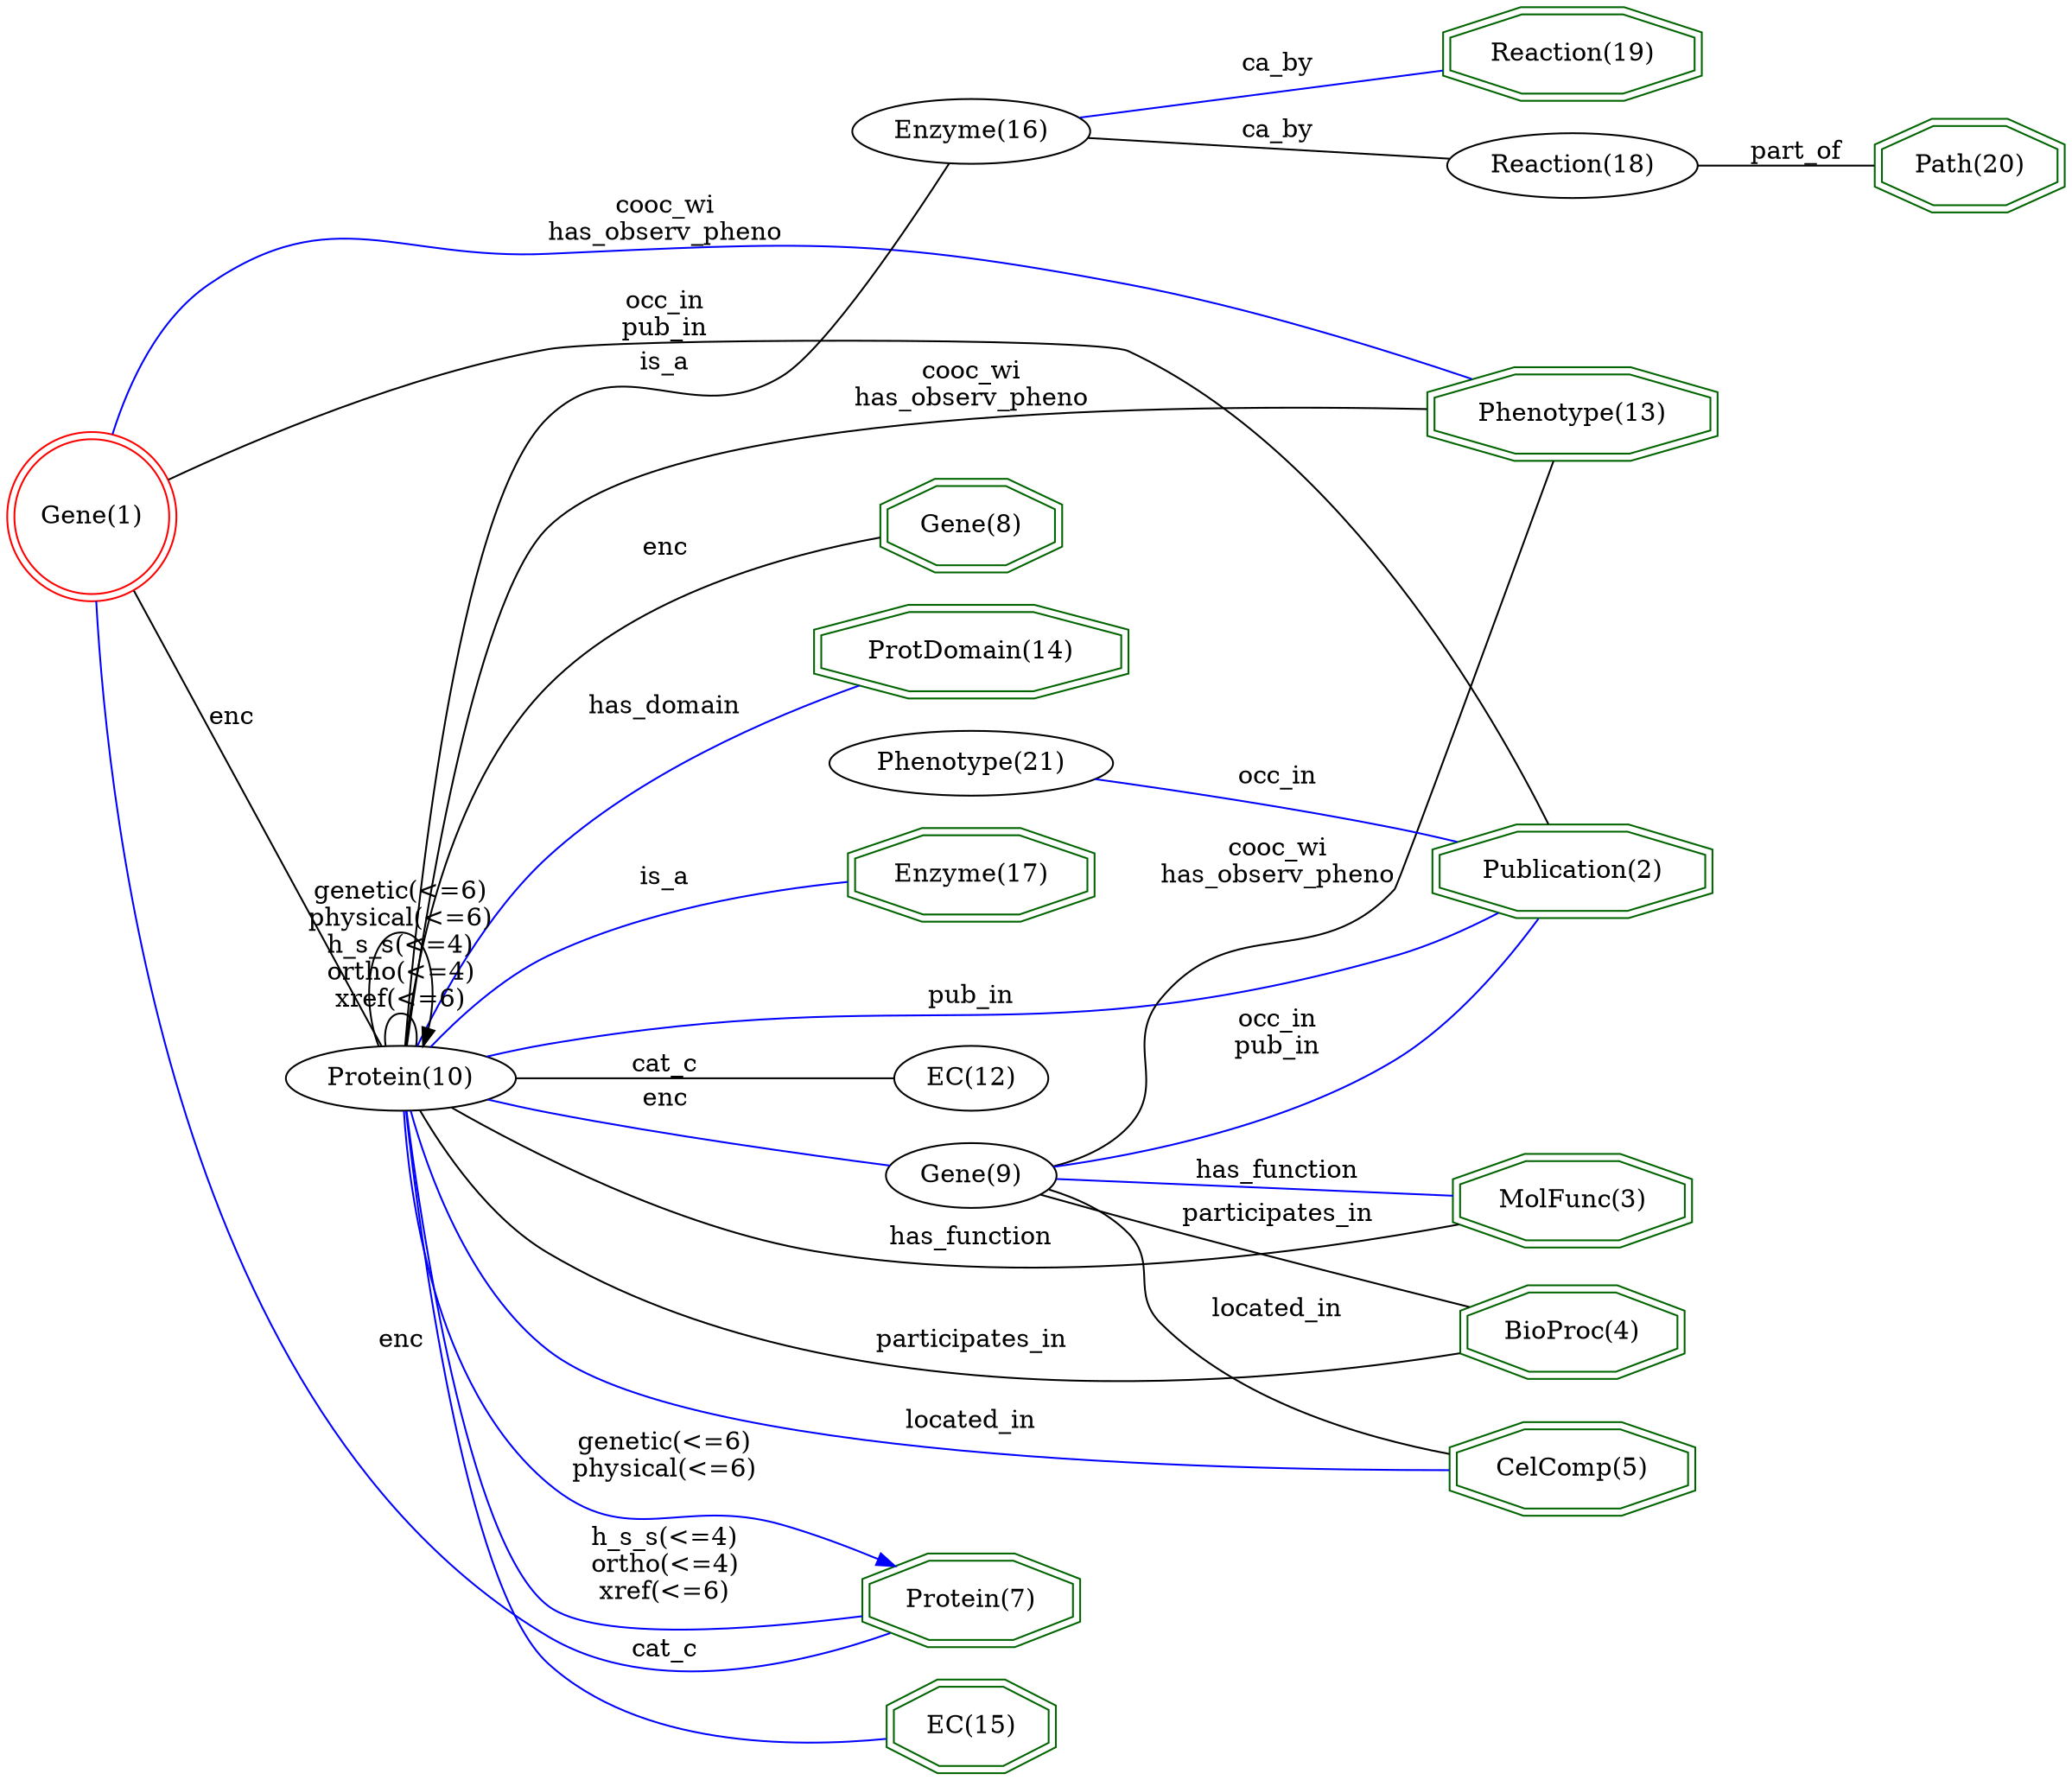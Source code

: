 digraph {
	graph [_draw_="c 9 -#fffffe00 C 7 -#ffffff P 4 0 0 0 930 992.95 930 992.95 0 ",
		bb="0,0,992.95,930",
		dpi=96,
		rankdir=LR,
		xdotversion=1.7
	];
	node [label="\N"];
	"Path(20)"	[_draw_="c 7 -#006400 p 8 988.86 842.54 988.86 857.46 963.19 868 926.89 868 901.23 857.46 901.23 842.54 926.89 832 963.19 832 c 7 -#006400 \
p 8 992.85 839.86 992.85 860.14 963.98 872 926.11 872 897.23 860.14 897.23 839.86 926.11 828 963.98 828 ",
		_ldraw_="F 14 11 -Times-Roman c 7 -#000000 T 945.04 845.8 0 48.21 8 -Path(20) ",
		color=darkgreen,
		height=0.61111,
		pos="945.04,850",
		shape=doubleoctagon,
		width=1.3307];
	"Reaction(19)"	[_draw_="c 7 -#006400 p 8 810.24 900.54 810.24 915.46 774.61 926 724.22 926 688.59 915.46 688.59 900.54 724.22 890 774.61 890 c 7 -#006400 \
p 8 814.23 897.56 814.23 918.44 775.19 930 723.64 930 684.6 918.44 684.6 897.56 723.64 886 775.19 886 ",
		_ldraw_="F 14 11 -Times-Roman c 7 -#000000 T 749.41 903.8 0 73.08 12 -Reaction(19) ",
		color=darkgreen,
		height=0.61111,
		pos="749.41,908",
		shape=doubleoctagon,
		width=1.803];
	"ProtDomain(14)"	[_draw_="c 7 -#006400 p 8 534.09 587.54 534.09 602.46 490.83 613 429.64 613 386.38 602.46 386.38 587.54 429.64 577 490.83 577 c 7 -#006400 \
p 8 538.1 584.4 538.1 605.6 491.31 617 429.16 617 382.37 605.6 382.37 584.4 429.16 573 491.31 573 ",
		_ldraw_="F 14 11 -Times-Roman c 7 -#000000 T 460.24 590.8 0 91.77 14 -ProtDomain(14) ",
		color=darkgreen,
		height=0.61111,
		pos="460.24,595",
		shape=doubleoctagon,
		width=2.1578];
	"Phenotype(13)"	[_draw_="c 7 -#006400 p 8 816.52 707.54 816.52 722.46 777.21 733 721.62 733 682.31 722.46 682.31 707.54 721.62 697 777.21 697 c 7 -#006400 \
p 8 820.51 704.47 820.51 725.53 777.74 737 721.09 737 678.32 725.53 678.32 704.47 721.09 693 777.74 693 ",
		_ldraw_="F 14 11 -Times-Roman c 7 -#000000 T 749.41 710.8 0 82.43 13 -Phenotype(13) ",
		color=darkgreen,
		height=0.61111,
		pos="749.41,715",
		shape=doubleoctagon,
		width=1.9805];
	"MolFunc(3)"	[_draw_="c 7 -#006400 p 8 806.81 242.54 806.81 257.46 773.19 268 725.64 268 692.02 257.46 692.02 242.54 725.64 232 773.19 232 c 7 -#006400 \
p 8 810.82 239.61 810.82 260.39 773.8 272 725.03 272 688.01 260.39 688.01 239.61 725.03 228 773.8 228 ",
		_ldraw_="F 14 11 -Times-Roman c 7 -#000000 T 749.41 245.8 0 67.66 10 -MolFunc(3) ",
		color=darkgreen,
		height=0.61111,
		pos="749.41,250",
		shape=doubleoctagon,
		width=1.7];
	"CelComp(5)"	[_draw_="c 7 -#006400 p 8 808.02 305.54 808.02 320.46 773.69 331 725.14 331 690.81 320.46 690.81 305.54 725.14 295 773.69 295 c 7 -#006400 \
p 8 812.01 302.59 812.01 323.41 774.29 335 724.54 335 686.82 323.41 686.82 302.59 724.54 291 774.29 291 ",
		_ldraw_="F 14 11 -Times-Roman c 7 -#000000 T 749.41 308.8 0 69.99 10 -CelComp(5) ",
		color=darkgreen,
		height=0.61111,
		pos="749.41,313",
		shape=doubleoctagon,
		width=1.7443];
	"Publication(2)"	[_draw_="c 7 -#006400 p 8 815.31 473.54 815.31 488.46 776.71 499 722.12 499 683.52 488.46 683.52 473.54 722.12 463 776.71 463 c 7 -#006400 \
p 8 819.32 470.49 819.32 491.51 777.25 503 721.58 503 679.51 491.51 679.51 470.49 721.58 459 777.25 459 ",
		_ldraw_="F 14 11 -Times-Roman c 7 -#000000 T 749.41 476.8 0 80.1 14 -Publication(2) ",
		color=darkgreen,
		height=0.61111,
		pos="749.41,481",
		shape=doubleoctagon,
		width=1.9362];
	"BioProc(4)"	[_draw_="c 7 -#006400 p 8 802.87 164.54 802.87 179.46 771.56 190 727.27 190 695.96 179.46 695.96 164.54 727.27 154 771.56 154 c 7 -#006400 \
p 8 806.87 161.67 806.87 182.33 772.21 194 726.62 194 691.96 182.33 691.96 161.67 726.62 150 772.21 150 ",
		_ldraw_="F 14 11 -Times-Roman c 7 -#000000 T 749.41 167.8 0 62.21 10 -BioProc(4) ",
		color=darkgreen,
		height=0.61111,
		pos="749.41,172",
		shape=doubleoctagon,
		width=1.5966];
	"EC(15)"	[_draw_="c 7 -#006400 p 8 499.46 14.54 499.46 29.46 476.48 40 443.99 40 421.01 29.46 421.01 14.54 443.99 4 476.48 4 c 7 -#006400 p 8 503.47 \
11.98 503.47 32.02 477.36 44 443.11 44 417 32.02 417 11.98 443.11 0 477.36 0 ",
		_ldraw_="F 14 11 -Times-Roman c 7 -#000000 T 460.24 17.8 0 41.21 6 -EC(15) ",
		color=darkgreen,
		height=0.61111,
		pos="460.24,22",
		shape=doubleoctagon,
		width=1.1977];
	"Gene(8)"	[_draw_="c 7 -#006400 p 8 502.35 649.54 502.35 664.46 477.68 675 442.79 675 418.12 664.46 418.12 649.54 442.79 639 477.68 639 c 7 -#006400 \
p 8 506.33 646.9 506.33 667.1 478.49 679 441.98 679 414.14 667.1 414.14 646.9 441.98 635 478.49 635 ",
		_ldraw_="F 14 11 -Times-Roman c 7 -#000000 T 460.24 652.8 0 45.86 7 -Gene(8) ",
		color=darkgreen,
		height=0.61111,
		pos="460.24,657",
		shape=doubleoctagon,
		width=1.286];
	"Protein(7)"	[_draw_="c 7 -#006400 p 8 509.76 76.54 509.76 91.46 480.75 102 439.72 102 410.71 91.46 410.71 76.54 439.72 66 480.75 66 c 7 -#006400 p 8 \
513.74 73.74 513.74 94.26 481.45 106 439.02 106 406.73 94.26 406.73 73.74 439.02 62 481.45 62 ",
		_ldraw_="F 14 11 -Times-Roman c 7 -#000000 T 460.24 79.8 0 56.77 10 -Protein(7) ",
		color=darkgreen,
		height=0.61111,
		pos="460.24,84",
		shape=doubleoctagon,
		width=1.4931];
	"Enzyme(17)"	[_draw_="c 7 -#006400 p 8 518.72 471.54 518.72 486.46 484.46 497 436.01 497 401.75 486.46 401.75 471.54 436.01 461 484.46 461 c 7 -#006400 \
p 8 522.73 468.59 522.73 489.41 485.07 501 435.41 501 397.74 489.41 397.74 468.59 435.41 457 485.07 457 ",
		_ldraw_="F 14 11 -Times-Roman c 7 -#000000 T 460.24 474.8 0 69.19 10 -Enzyme(17) ",
		color=darkgreen,
		height=0.61111,
		pos="460.24,479",
		shape=doubleoctagon,
		width=1.7291];
	"Gene(1)"	[_draw_="c 7 -#ff0000 e 43.08 663 39.15 39.15 c 7 -#ff0000 e 43.08 663 43.15 43.15 ",
		_ldraw_="F 14 11 -Times-Roman c 7 -#000000 T 43.08 658.8 0 45.86 7 -Gene(1) ",
		color=red,
		height=1.1966,
		pos="43.077,663",
		shape=doublecircle,
		width=1.1966];
	"Gene(1)" -> "Phenotype(13)"	[_draw_="c 7 -#0000ff B 13 53.52 705.06 61.98 732.48 77.35 766.48 104.15 785 161.54 824.64 190.69 796.66 260.35 800 383.75 805.91 416.93 \
809.99 537.92 785 597.13 772.77 662.89 749.21 704.89 732.82 ",
		_ldraw_="F 14 11 -Times-Roman c 7 -#000000 T 312.45 820.8 0 47.43 7 -cooc_wi F 14 11 -Times-Roman c 7 -#000000 T 312.45 806.8 0 104.2 16 \
-has_observ_pheno ",
		arrowhead=none,
		color=blue,
		label="cooc_wi\nhas_observ_pheno",
		lp="312.45,818",
		pos="53.516,705.06 61.983,732.48 77.346,766.48 104.15,785 161.54,824.64 190.69,796.66 260.35,800 383.75,805.91 416.93,809.99 537.92,785 \
597.13,772.77 662.89,749.21 704.89,732.82"];
	"Gene(1)" -> "Publication(2)"	[_draw_="c 7 -#000000 B 10 81.43 682.93 123.52 704.16 194.67 736.42 260.35 749 301.5 756.88 524.38 751.71 537.92 745 644.79 692 714.76 556.44 \
738.97 503.07 ",
		_ldraw_="F 14 11 -Times-Roman c 7 -#000000 T 312.45 768.8 0 37.32 6 -occ_in F 14 11 -Times-Roman c 7 -#000000 T 312.45 754.8 0 38.89 6 -pub_\
in ",
		arrowhead=none,
		color=black,
		label="occ_in\npub_in",
		lp="312.45,766",
		pos="81.428,682.93 123.52,704.16 194.67,736.42 260.35,749 301.5,756.88 524.38,751.71 537.92,745 644.79,692 714.76,556.44 738.97,503.07"];
	"Gene(1)" -> "Protein(7)"	[_draw_="c 7 -#0000ff B 7 43.82 619.56 45.82 504.44 69.32 191.95 260.35 69 308.83 37.8 378.38 53.53 421.08 68.34 ",
		_ldraw_="F 14 11 -Times-Roman c 7 -#000000 T 191.97 199.8 0 19.43 3 -enc ",
		arrowhead=none,
		color=blue,
		label=enc,
		lp="191.97,204",
		pos="43.818,619.56 45.817,504.44 69.321,191.95 260.35,69 308.83,37.798 378.38,53.528 421.08,68.341"];
	"Protein(10)"	[_draw_="c 7 -#000000 e 191.97 371 50.27 18 ",
		_ldraw_="F 14 11 -Times-Roman c 7 -#000000 T 191.97 366.8 0 63.77 11 -Protein(10) ",
		height=0.5,
		pos="191.97,371",
		width=1.3996];
	"Gene(1)" -> "Protein(10)"	[_draw_="c 7 -#000000 B 4 63.28 624.83 95.32 561.14 158.48 435.59 181.92 388.98 ",
		_ldraw_="F 14 11 -Times-Roman c 7 -#000000 T 113.87 545.8 0 19.43 3 -enc ",
		arrowhead=none,
		color=black,
		label=enc,
		lp="113.87,550",
		pos="63.28,624.83 95.32,561.14 158.48,435.59 181.92,388.98"];
	"Enzyme(16)"	[_draw_="c 7 -#000000 e 460.24 868 53.63 18 ",
		_ldraw_="F 14 11 -Times-Roman c 7 -#000000 T 460.24 863.8 0 69.19 10 -Enzyme(16) ",
		height=0.5,
		pos="460.24,868",
		width=1.4949];
	"Enzyme(16)" -> "Reaction(19)"	[_draw_="c 7 -#0000ff B 4 510.28 874.83 558.34 881.52 631.83 891.76 684.46 899.09 ",
		_ldraw_="F 14 11 -Times-Roman c 7 -#000000 T 608.02 897.8 0 33.43 5 -ca_by ",
		arrowhead=none,
		color=blue,
		label=ca_by,
		lp="608.02,902",
		pos="510.28,874.83 558.34,881.52 631.83,891.76 684.46,899.09"];
	"Reaction(18)"	[_draw_="c 7 -#000000 e 749.41 850 56.04 18 ",
		_ldraw_="F 14 11 -Times-Roman c 7 -#000000 T 749.41 845.8 0 73.08 12 -Reaction(18) ",
		height=0.5,
		pos="749.41,850",
		width=1.5631];
	"Enzyme(16)" -> "Reaction(18)"	[_draw_="c 7 -#000000 B 4 513.24 864.74 564.32 861.54 641.93 856.67 693.87 853.42 ",
		_ldraw_="F 14 11 -Times-Roman c 7 -#000000 T 608.02 863.8 0 33.43 5 -ca_by ",
		arrowhead=none,
		color=black,
		label=ca_by,
		lp="608.02,868",
		pos="513.24,864.74 564.32,861.54 641.93,856.67 693.87,853.42"];
	"Reaction(18)" -> "Path(20)"	[_draw_="c 7 -#000000 B 4 805.9 850 834.73 850 869.59 850 897.07 850 ",
		_ldraw_="F 14 11 -Times-Roman c 7 -#000000 T 858.93 852.8 0 40.43 7 -part_of ",
		arrowhead=none,
		color=black,
		label=part_of,
		lp="858.93,857",
		pos="805.9,850 834.73,850 869.59,850 897.07,850"];
	"Gene(9)"	[_draw_="c 7 -#000000 e 460.24 317 39.15 18 ",
		_ldraw_="F 14 11 -Times-Roman c 7 -#000000 T 460.24 312.8 0 45.86 7 -Gene(9) ",
		height=0.5,
		pos="460.24,317",
		width=1.0855];
	"Gene(9)" -> "Phenotype(13)"	[_draw_="c 7 -#000000 B 13 497.79 322.25 512.1 326.06 527.54 332.64 537.92 344 559.87 368.03 535.98 389.27 555.92 415 588.25 456.73 625.73 \
431.95 660.12 472 667.68 480.81 720.74 634.25 740.78 692.67 ",
		_ldraw_="F 14 11 -Times-Roman c 7 -#000000 T 608.02 488.8 0 47.43 7 -cooc_wi F 14 11 -Times-Roman c 7 -#000000 T 608.02 474.8 0 104.2 16 \
-has_observ_pheno ",
		arrowhead=none,
		color=black,
		label="cooc_wi\nhas_observ_pheno",
		lp="608.02,486",
		pos="497.79,322.25 512.1,326.06 527.54,332.64 537.92,344 559.87,368.03 535.98,389.27 555.92,415 588.25,456.73 625.73,431.95 660.12,472 \
667.68,480.81 720.74,634.25 740.78,692.67"];
	"Gene(9)" -> "MolFunc(3)"	[_draw_="c 7 -#0000ff B 4 495.31 309.05 544.56 297.56 636.14 276.19 694.59 262.56 ",
		_ldraw_="F 14 11 -Times-Roman c 7 -#000000 T 608.02 295.8 0 72.32 12 -has_function ",
		arrowhead=none,
		color=blue,
		label=has_function,
		lp="608.02,300",
		pos="495.31,309.05 544.56,297.56 636.14,276.19 694.59,262.56"];
	"Gene(9)" -> "CelComp(5)"	[_draw_="c 7 -#000000 B 4 499.37 316.47 547.2 315.8 629.83 314.65 686.71 313.86 ",
		_ldraw_="F 14 11 -Times-Roman c 7 -#000000 T 608.02 317.8 0 58.31 10 -located_in ",
		arrowhead=none,
		color=black,
		label=located_in,
		lp="608.02,322",
		pos="499.37,316.47 547.2,315.8 629.83,314.65 686.71,313.86"];
	"Gene(9)" -> "Publication(2)"	[_draw_="c 7 -#0000ff B 7 497.07 323.11 538.88 331.48 608.81 349.46 660.12 383 690.98 403.17 717.95 436.73 733.71 458.86 ",
		_ldraw_="F 14 11 -Times-Roman c 7 -#000000 T 608.02 399.8 0 37.32 6 -occ_in F 14 11 -Times-Roman c 7 -#000000 T 608.02 385.8 0 38.89 6 -pub_\
in ",
		arrowhead=none,
		color=blue,
		label="occ_in\npub_in",
		lp="608.02,397",
		pos="497.07,323.11 538.88,331.48 608.81,349.46 660.12,383 690.98,403.17 717.95,436.73 733.71,458.86"];
	"Gene(9)" -> "BioProc(4)"	[_draw_="c 7 -#000000 B 10 494.88 308.34 509.37 303.34 525.74 295.83 537.92 285 550.11 274.16 543.74 263.86 555.92 253 596.1 217.16 654.44 \
195.64 696.35 183.89 ",
		_ldraw_="F 14 11 -Times-Roman c 7 -#000000 T 608.02 255.8 0 82.41 15 -participates_in ",
		arrowhead=none,
		color=black,
		label=participates_in,
		lp="608.02,260",
		pos="494.88,308.34 509.37,303.34 525.74,295.83 537.92,285 550.11,274.16 543.74,263.86 555.92,253 596.1,217.16 654.44,195.64 696.35,183.89"];
	"Protein(10)" -> "ProtDomain(14)"	[_draw_="c 7 -#0000ff B 7 200.02 389.03 210.34 413.66 231.52 458.17 260.35 488 302.05 531.13 364.94 560.93 408.81 577.92 ",
		_ldraw_="F 14 11 -Times-Roman c 7 -#000000 T 312.45 558.8 0 67.66 10 -has_domain ",
		arrowhead=none,
		color=blue,
		label=has_domain,
		lp="312.45,563",
		pos="200.02,389.03 210.34,413.66 231.52,458.17 260.35,488 302.05,531.13 364.94,560.93 408.81,577.92"];
	"Protein(10)" -> "Phenotype(13)"	[_draw_="c 7 -#000000 B 7 194.94 389.31 201.36 445.56 223.38 614.35 260.35 653 316.3 711.48 556.85 717.36 678.05 716.46 ",
		_ldraw_="F 14 11 -Times-Roman c 7 -#000000 T 460.24 729.8 0 47.43 7 -cooc_wi F 14 11 -Times-Roman c 7 -#000000 T 460.24 715.8 0 104.2 16 \
-has_observ_pheno ",
		arrowhead=none,
		color=black,
		label="cooc_wi\nhas_observ_pheno",
		lp="460.24,727",
		pos="194.94,389.31 201.36,445.56 223.38,614.35 260.35,653 316.3,711.48 556.85,717.36 678.05,716.46"];
	"Protein(10)" -> "MolFunc(3)"	[_draw_="c 7 -#000000 B 7 200.61 353.24 210.91 331.5 231.37 295.22 260.35 276 395.59 186.3 601.16 216.11 696.5 236.93 ",
		_ldraw_="F 14 11 -Times-Roman c 7 -#000000 T 460.24 227.8 0 72.32 12 -has_function ",
		arrowhead=none,
		color=black,
		label=has_function,
		lp="460.24,232",
		pos="200.61,353.24 210.91,331.5 231.37,295.22 260.35,276 395.59,186.3 601.16,216.11 696.5,236.93"];
	"Protein(10)" -> "CelComp(5)"	[_draw_="c 7 -#0000ff B 7 215.16 354.94 249.15 331.52 317.08 289.35 382.55 276 494.37 253.2 628.41 280.28 699.12 298.7 ",
		_ldraw_="F 14 11 -Times-Roman c 7 -#000000 T 460.24 278.8 0 58.31 10 -located_in ",
		arrowhead=none,
		color=blue,
		label=located_in,
		lp="460.24,283",
		pos="215.16,354.94 249.15,331.52 317.08,289.35 382.55,276 494.37,253.2 628.41,280.28 699.12,298.7"];
	"Protein(10)" -> "Publication(2)"	[_draw_="c 7 -#0000ff B 10 231.6 382.29 240.95 384.75 250.96 387.17 260.35 389 436.1 423.3 488.24 388.79 660.12 439 678.37 444.33 697.55 \
453.04 713.35 461.14 ",
		_ldraw_="F 14 11 -Times-Roman c 7 -#000000 T 460.24 414.8 0 38.89 6 -pub_in ",
		arrowhead=none,
		color=blue,
		label=pub_in,
		lp="460.24,419",
		pos="231.6,382.29 240.95,384.75 250.96,387.17 260.35,389 436.1,423.3 488.24,388.79 660.12,439 678.37,444.33 697.55,453.04 713.35,461.14"];
	"Protein(10)" -> "BioProc(4)"	[_draw_="c 7 -#000000 B 7 196.41 352.58 203.12 321.98 220.88 260.8 260.35 228 324.72 174.52 577.22 170.12 691.58 170.99 ",
		_ldraw_="F 14 11 -Times-Roman c 7 -#000000 T 460.24 189.8 0 82.41 15 -participates_in ",
		arrowhead=none,
		color=black,
		label=participates_in,
		lp="460.24,194",
		pos="196.41,352.58 203.12,321.98 220.88,260.8 260.35,228 324.72,174.52 577.22,170.12 691.58,170.99"];
	"Protein(10)" -> "EC(15)"	[_draw_="c 7 -#0000ff B 7 194.21 352.91 198.77 292.14 216.65 96.75 260.35 55 301.86 15.35 371.81 12.96 416.72 16.36 ",
		_ldraw_="F 14 11 -Times-Roman c 7 -#000000 T 312.45 57.8 0 29.53 5 -cat_c ",
		arrowhead=none,
		color=blue,
		label=cat_c,
		lp="312.45,62",
		pos="194.21,352.91 198.77,292.14 216.65,96.752 260.35,55 301.86,15.349 371.81,12.958 416.72,16.36"];
	"Protein(10)" -> "Gene(8)"	[_draw_="c 7 -#000000 B 7 194.11 389.21 197.47 428.06 210.53 519.93 260.35 574 301.04 618.16 368.89 639.57 413.84 649.4 ",
		_ldraw_="F 14 11 -Times-Roman c 7 -#000000 T 312.45 637.8 0 19.43 3 -enc ",
		arrowhead=none,
		color=black,
		label=enc,
		lp="312.45,642",
		pos="194.11,389.21 197.47,428.06 210.53,519.93 260.35,574 301.04,618.16 368.89,639.57 413.84,649.4"];
	"Protein(10)" -> "Protein(7)"	[_draw_="c 7 -#0000ff B 7 194.4 352.77 199.34 295.18 217.75 118.91 260.35 85 282.1 67.69 355.16 71.76 406.38 77.16 ",
		_ldraw_="F 14 11 -Times-Roman c 7 -#000000 T 312.45 115.8 0 64.01 10 -h_s_s(<=4) F 14 11 -Times-Roman c 7 -#000000 T 312.45 101.8 0 61.67 \
10 -ortho(<=4) F 14 11 -Times-Roman c 7 -#000000 T 312.45 87.8 0 54.65 9 -xref(<=6) ",
		arrowhead=none,
		color=blue,
		label="h_s_s(<=4)\northo(<=4)\nxref(<=6)",
		lp="312.45,106",
		pos="194.4,352.77 199.34,295.18 217.75,118.91 260.35,85 282.1,67.691 355.16,71.758 406.38,77.16"];
	"Protein(10)" -> "Protein(7)"	[_draw_="c 7 -#0000ff B 10 192.75 352.99 193.29 310.8 200.85 205 260.35 150 295.18 117.81 319.56 142 364.55 127 382.02 121.18 400.6 113.17 \
416.63 105.64 ",
		_hdraw_="S 5 -solid c 7 -#0000ff C 7 -#0000ff P 3 418.23 108.76 425.74 101.29 415.21 102.44 ",
		_ldraw_="F 14 11 -Times-Roman c 7 -#000000 T 312.45 166.8 0 72.54 12 -genetic(<=6) F 14 11 -Times-Roman c 7 -#000000 T 312.45 152.8 0 78.77 \
13 -physical(<=6) ",
		arrowhead=normal,
		color=blue,
		label="genetic(<=6)\nphysical(<=6)",
		lp="312.45,164",
		pos="e,425.74,101.29 192.75,352.99 193.29,310.8 200.85,205 260.35,150 295.18,117.81 319.56,142 364.55,127 382.02,121.18 400.6,113.17 \
416.63,105.64"];
	"Protein(10)" -> "Enzyme(17)"	[_draw_="c 7 -#0000ff B 7 205.33 388.39 217.5 404.14 237.53 426.7 260.35 439 302.83 461.89 356.8 471.73 397.8 475.94 ",
		_ldraw_="F 14 11 -Times-Roman c 7 -#000000 T 312.45 472.8 0 22.55 4 -is_a ",
		arrowhead=none,
		color=blue,
		label=is_a,
		lp="312.45,477",
		pos="205.33,388.39 217.5,404.14 237.53,426.7 260.35,439 302.83,461.89 356.8,471.73 397.8,475.94"];
	"Protein(10)" -> "Enzyme(16)"	[_draw_="c 7 -#000000 B 10 194 389.07 197.99 452.72 214.57 665.19 260.35 712 293.52 745.9 325.01 708.82 364.55 735 408.52 764.1 438.58 821.12 \
451.73 850.13 ",
		_ldraw_="F 14 11 -Times-Roman c 7 -#000000 T 312.45 737.8 0 22.55 4 -is_a ",
		arrowhead=none,
		color=black,
		label=is_a,
		lp="312.45,742",
		pos="194,389.07 197.99,452.72 214.57,665.19 260.35,712 293.52,745.9 325.01,708.82 364.55,735 408.52,764.1 438.58,821.12 451.73,850.13"];
	"Protein(10)" -> "Gene(9)"	[_draw_="c 7 -#0000ff B 7 232.03 359.98 241.28 357.54 251.14 355.06 260.35 353 316.68 340.4 382.74 329.13 422.76 322.68 ",
		_ldraw_="F 14 11 -Times-Roman c 7 -#000000 T 312.45 355.8 0 19.43 3 -enc ",
		arrowhead=none,
		color=blue,
		label=enc,
		lp="312.45,360",
		pos="232.03,359.98 241.28,357.54 251.14,355.06 260.35,353 316.68,340.4 382.74,329.13 422.76,322.68"];
	"Protein(10)" -> "Protein(10)"	[_draw_="c 7 -#000000 B 7 184.91 389.15 183.83 398.54 186.18 407 191.97 407 197.76 407 200.11 398.54 199.02 389.15 ",
		_ldraw_="F 14 11 -Times-Roman c 7 -#000000 T 191.97 437.8 0 64.01 10 -h_s_s(<=4) F 14 11 -Times-Roman c 7 -#000000 T 191.97 423.8 0 61.67 \
10 -ortho(<=4) F 14 11 -Times-Roman c 7 -#000000 T 191.97 409.8 0 54.65 9 -xref(<=6) ",
		arrowhead=none,
		color=black,
		label="h_s_s(<=4)\northo(<=4)\nxref(<=6)",
		lp="191.97,428",
		pos="184.91,389.15 183.83,398.54 186.18,407 191.97,407 197.76,407 200.11,398.54 199.02,389.15"];
	"Protein(10)" -> "Protein(10)"	[_draw_="c 7 -#000000 B 7 181.59 388.89 173.5 413.47 176.96 449 191.97 449 205.04 449 209.35 422.04 204.9 398.84 ",
		_hdraw_="S 5 -solid c 7 -#000000 C 7 -#000000 P 3 208.22 397.71 202.34 388.89 201.44 399.45 ",
		_ldraw_="F 14 11 -Times-Roman c 7 -#000000 T 191.97 465.8 0 72.54 12 -genetic(<=6) F 14 11 -Times-Roman c 7 -#000000 T 191.97 451.8 0 78.77 \
13 -physical(<=6) ",
		arrowhead=normal,
		color=black,
		label="genetic(<=6)\nphysical(<=6)",
		lp="191.97,463",
		pos="e,202.34,388.89 181.59,388.89 173.5,413.47 176.96,449 191.97,449 205.04,449 209.35,422.04 204.9,398.84"];
	"EC(12)"	[_draw_="c 7 -#000000 e 460.24 371 36.28 18 ",
		_ldraw_="F 14 11 -Times-Roman c 7 -#000000 T 460.24 366.8 0 41.21 6 -EC(12) ",
		height=0.5,
		pos="460.24,371",
		width=1.0039];
	"Protein(10)" -> "EC(12)"	[_draw_="c 7 -#000000 B 4 242.43 371 295.22 371 377.52 371 424.06 371 ",
		_ldraw_="F 14 11 -Times-Roman c 7 -#000000 T 312.45 373.8 0 29.53 5 -cat_c ",
		arrowhead=none,
		color=black,
		label=cat_c,
		lp="312.45,378",
		pos="242.43,371 295.22,371 377.52,371 424.06,371"];
	"Phenotype(21)"	[_draw_="c 7 -#000000 e 460.24 537 62.35 18 ",
		_ldraw_="F 14 11 -Times-Roman c 7 -#000000 T 460.24 532.8 0 82.43 13 -Phenotype(21) ",
		height=0.5,
		pos="460.24,537",
		width=1.7271];
	"Phenotype(21)" -> "Publication(2)"	[_draw_="c 7 -#0000ff B 7 516.36 529.22 556.42 523.24 611.85 514.27 660.12 504 671.43 501.59 683.47 498.69 694.9 495.77 ",
		_ldraw_="F 14 11 -Times-Roman c 7 -#000000 T 608.02 524.8 0 37.32 6 -occ_in ",
		arrowhead=none,
		color=blue,
		label=occ_in,
		lp="608.02,529",
		pos="516.36,529.22 556.42,523.24 611.85,514.27 660.12,504 671.43,501.59 683.47,498.69 694.9,495.77"];
}
